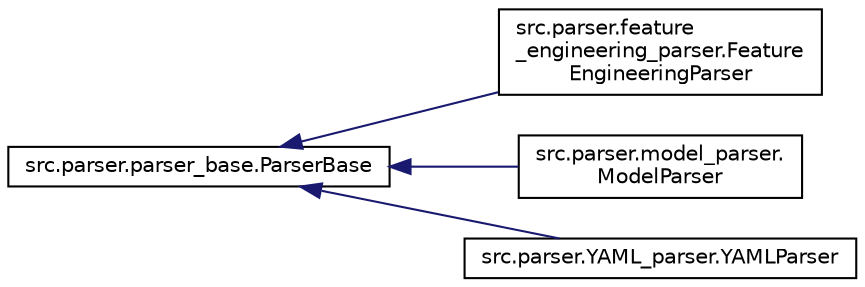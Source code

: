 digraph "Graphical Class Hierarchy"
{
 // LATEX_PDF_SIZE
  edge [fontname="Helvetica",fontsize="10",labelfontname="Helvetica",labelfontsize="10"];
  node [fontname="Helvetica",fontsize="10",shape=record];
  rankdir="LR";
  Node0 [label="src.parser.parser_base.ParserBase",height=0.2,width=0.4,color="black", fillcolor="white", style="filled",URL="$classsrc_1_1parser_1_1parser__base_1_1ParserBase.html",tooltip=" "];
  Node0 -> Node1 [dir="back",color="midnightblue",fontsize="10",style="solid",fontname="Helvetica"];
  Node1 [label="src.parser.feature\l_engineering_parser.Feature\lEngineeringParser",height=0.2,width=0.4,color="black", fillcolor="white", style="filled",URL="$classsrc_1_1parser_1_1feature__engineering__parser_1_1FeatureEngineeringParser.html",tooltip=" "];
  Node0 -> Node2 [dir="back",color="midnightblue",fontsize="10",style="solid",fontname="Helvetica"];
  Node2 [label="src.parser.model_parser.\lModelParser",height=0.2,width=0.4,color="black", fillcolor="white", style="filled",URL="$classsrc_1_1parser_1_1model__parser_1_1ModelParser.html",tooltip=" "];
  Node0 -> Node3 [dir="back",color="midnightblue",fontsize="10",style="solid",fontname="Helvetica"];
  Node3 [label="src.parser.YAML_parser.YAMLParser",height=0.2,width=0.4,color="black", fillcolor="white", style="filled",URL="$classsrc_1_1parser_1_1YAML__parser_1_1YAMLParser.html",tooltip=" "];
}
